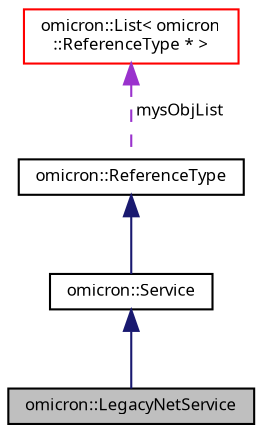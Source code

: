 digraph "omicron::LegacyNetService"
{
  bgcolor="transparent";
  edge [fontname="FreeSans.ttf",fontsize="8",labelfontname="FreeSans.ttf",labelfontsize="8"];
  node [fontname="FreeSans.ttf",fontsize="8",shape=record];
  Node1 [label="omicron::LegacyNetService",height=0.2,width=0.4,color="black", fillcolor="grey75", style="filled" fontcolor="black"];
  Node2 -> Node1 [dir="back",color="midnightblue",fontsize="8",style="solid",fontname="FreeSans.ttf"];
  Node2 [label="omicron::Service",height=0.2,width=0.4,color="black",URL="$classomicron_1_1_service.html",tooltip="The base class for Services: a Service has code that is executed periodically (in the poll method) an..."];
  Node3 -> Node2 [dir="back",color="midnightblue",fontsize="8",style="solid",fontname="FreeSans.ttf"];
  Node3 [label="omicron::ReferenceType",height=0.2,width=0.4,color="black",URL="$classomicron_1_1_reference_type.html",tooltip="Implements a base class for reference-counted types. "];
  Node4 -> Node3 [dir="back",color="darkorchid3",fontsize="8",style="dashed",label=" mysObjList" ,fontname="FreeSans.ttf"];
  Node4 [label="omicron::List\< omicron\l::ReferenceType * \>",height=0.2,width=0.4,color="red",URL="$classomicron_1_1_list.html"];
}
